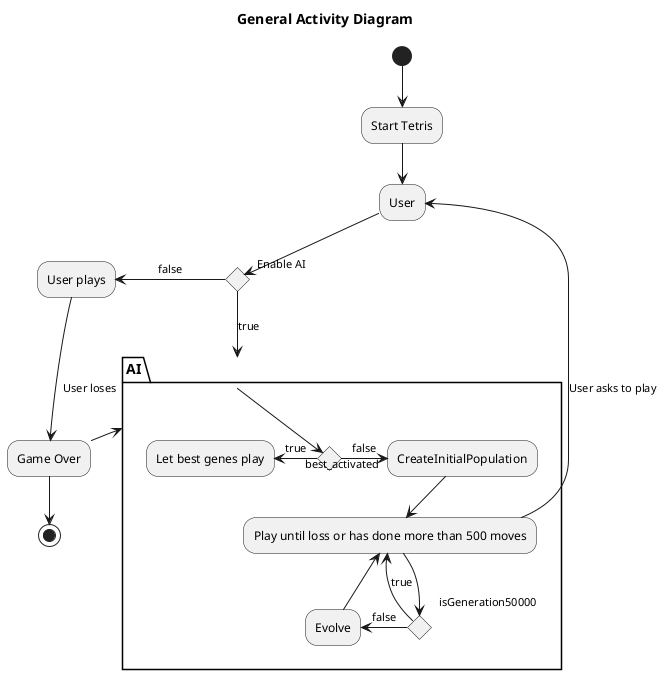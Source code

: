 @startuml generalActivity

title ==General Activity Diagram==

(*) --> "Start Tetris"
-->"User"
if "Enable AI" then
-down->[true] "AI"
else
-left->[false] "User plays"
-->[User loses] "Game Over"
endif

partition AI {
    -up->"AI"
    if "best_activated"
    -left->[true] Let best genes play
    else
    -right->[false] CreateInitialPopulation
    endif
    --> Play until loss or has done more than 500 moves
    if "isGeneration50000"
    -left->[true] "Play until loss or has done more than 500 moves"
    else
    -left->[false] Evolve
    -up-> Play until loss or has done more than 500 moves
    endif
}
-up->[User asks to play] User


"Game Over" --> (*)

@enduml 